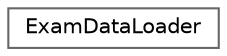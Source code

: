 digraph "Graphical Class Hierarchy"
{
 // LATEX_PDF_SIZE
  bgcolor="transparent";
  edge [fontname=Helvetica,fontsize=10,labelfontname=Helvetica,labelfontsize=10];
  node [fontname=Helvetica,fontsize=10,shape=box,height=0.2,width=0.4];
  rankdir="LR";
  Node0 [id="Node000000",label="ExamDataLoader",height=0.2,width=0.4,color="grey40", fillcolor="white", style="filled",URL="$classExamDataLoader.html",tooltip="Utility class for loading exam data from a structured text file into an Exam instance."];
}
